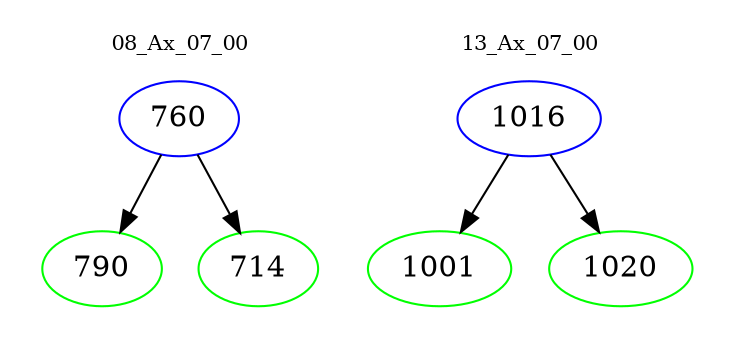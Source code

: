digraph{
subgraph cluster_0 {
color = white
label = "08_Ax_07_00";
fontsize=10;
T0_760 [label="760", color="blue"]
T0_760 -> T0_790 [color="black"]
T0_790 [label="790", color="green"]
T0_760 -> T0_714 [color="black"]
T0_714 [label="714", color="green"]
}
subgraph cluster_1 {
color = white
label = "13_Ax_07_00";
fontsize=10;
T1_1016 [label="1016", color="blue"]
T1_1016 -> T1_1001 [color="black"]
T1_1001 [label="1001", color="green"]
T1_1016 -> T1_1020 [color="black"]
T1_1020 [label="1020", color="green"]
}
}
